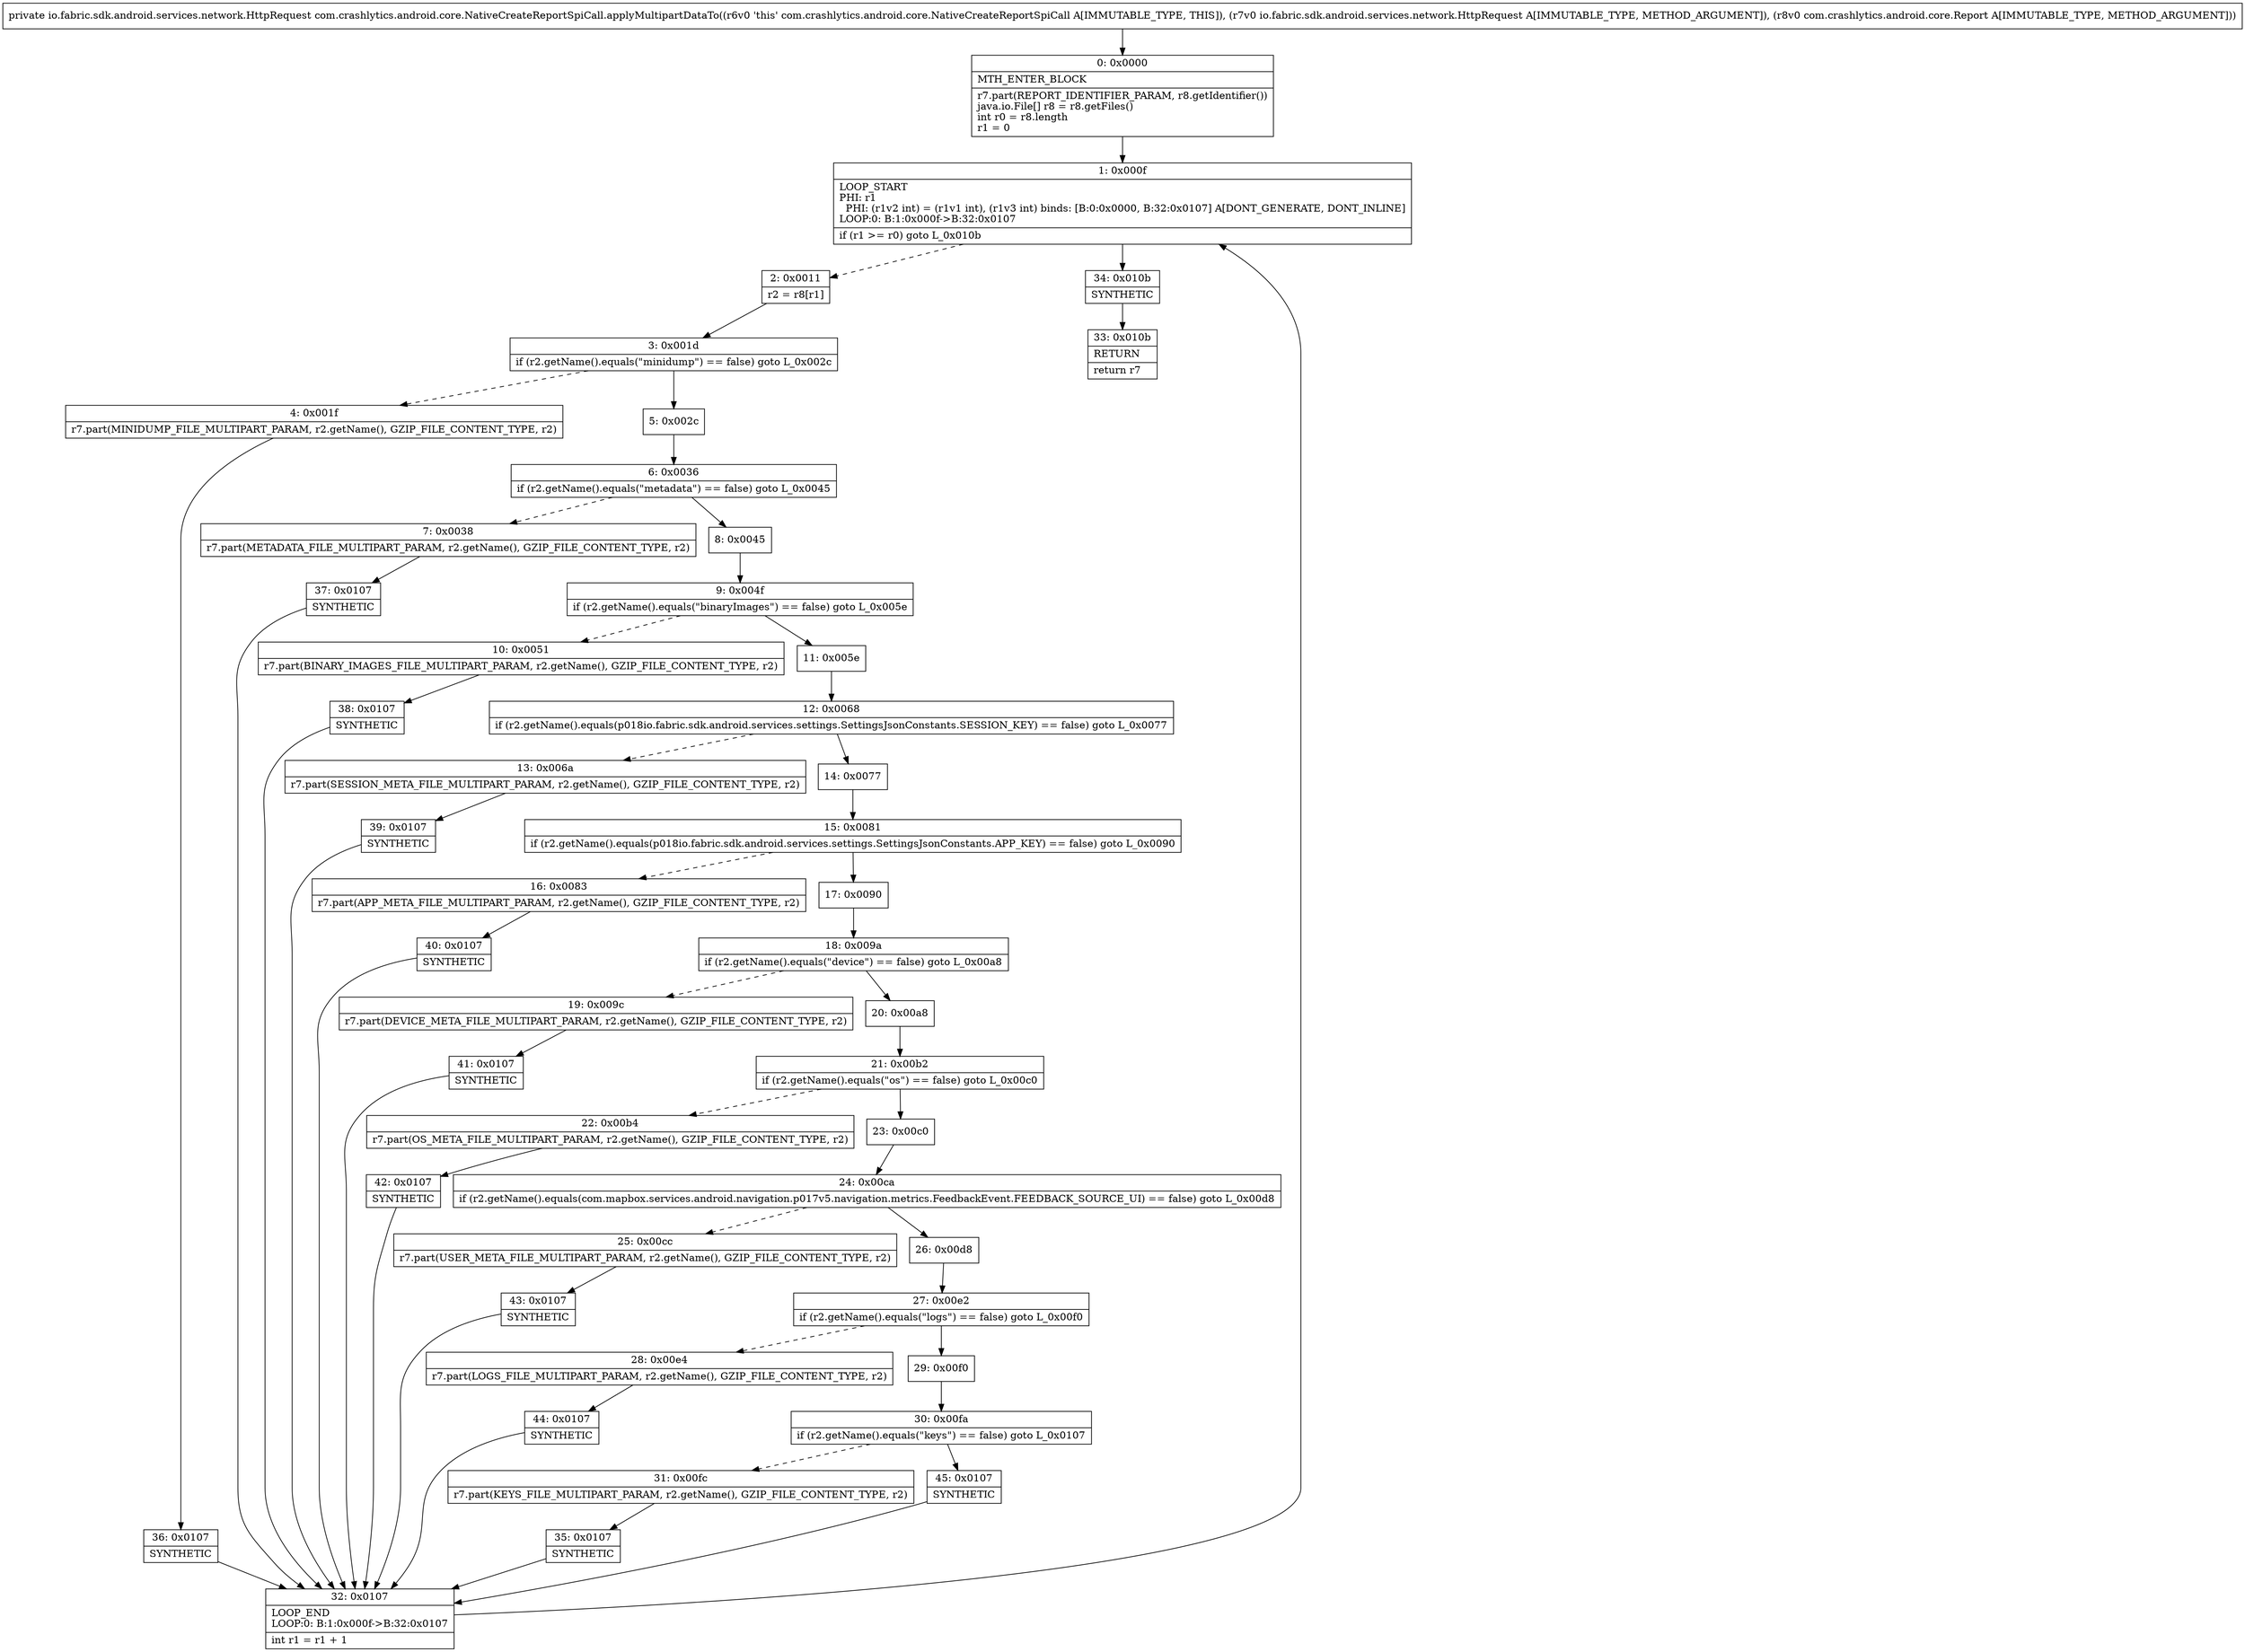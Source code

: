 digraph "CFG forcom.crashlytics.android.core.NativeCreateReportSpiCall.applyMultipartDataTo(Lio\/fabric\/sdk\/android\/services\/network\/HttpRequest;Lcom\/crashlytics\/android\/core\/Report;)Lio\/fabric\/sdk\/android\/services\/network\/HttpRequest;" {
Node_0 [shape=record,label="{0\:\ 0x0000|MTH_ENTER_BLOCK\l|r7.part(REPORT_IDENTIFIER_PARAM, r8.getIdentifier())\ljava.io.File[] r8 = r8.getFiles()\lint r0 = r8.length\lr1 = 0\l}"];
Node_1 [shape=record,label="{1\:\ 0x000f|LOOP_START\lPHI: r1 \l  PHI: (r1v2 int) = (r1v1 int), (r1v3 int) binds: [B:0:0x0000, B:32:0x0107] A[DONT_GENERATE, DONT_INLINE]\lLOOP:0: B:1:0x000f\-\>B:32:0x0107\l|if (r1 \>= r0) goto L_0x010b\l}"];
Node_2 [shape=record,label="{2\:\ 0x0011|r2 = r8[r1]\l}"];
Node_3 [shape=record,label="{3\:\ 0x001d|if (r2.getName().equals(\"minidump\") == false) goto L_0x002c\l}"];
Node_4 [shape=record,label="{4\:\ 0x001f|r7.part(MINIDUMP_FILE_MULTIPART_PARAM, r2.getName(), GZIP_FILE_CONTENT_TYPE, r2)\l}"];
Node_5 [shape=record,label="{5\:\ 0x002c}"];
Node_6 [shape=record,label="{6\:\ 0x0036|if (r2.getName().equals(\"metadata\") == false) goto L_0x0045\l}"];
Node_7 [shape=record,label="{7\:\ 0x0038|r7.part(METADATA_FILE_MULTIPART_PARAM, r2.getName(), GZIP_FILE_CONTENT_TYPE, r2)\l}"];
Node_8 [shape=record,label="{8\:\ 0x0045}"];
Node_9 [shape=record,label="{9\:\ 0x004f|if (r2.getName().equals(\"binaryImages\") == false) goto L_0x005e\l}"];
Node_10 [shape=record,label="{10\:\ 0x0051|r7.part(BINARY_IMAGES_FILE_MULTIPART_PARAM, r2.getName(), GZIP_FILE_CONTENT_TYPE, r2)\l}"];
Node_11 [shape=record,label="{11\:\ 0x005e}"];
Node_12 [shape=record,label="{12\:\ 0x0068|if (r2.getName().equals(p018io.fabric.sdk.android.services.settings.SettingsJsonConstants.SESSION_KEY) == false) goto L_0x0077\l}"];
Node_13 [shape=record,label="{13\:\ 0x006a|r7.part(SESSION_META_FILE_MULTIPART_PARAM, r2.getName(), GZIP_FILE_CONTENT_TYPE, r2)\l}"];
Node_14 [shape=record,label="{14\:\ 0x0077}"];
Node_15 [shape=record,label="{15\:\ 0x0081|if (r2.getName().equals(p018io.fabric.sdk.android.services.settings.SettingsJsonConstants.APP_KEY) == false) goto L_0x0090\l}"];
Node_16 [shape=record,label="{16\:\ 0x0083|r7.part(APP_META_FILE_MULTIPART_PARAM, r2.getName(), GZIP_FILE_CONTENT_TYPE, r2)\l}"];
Node_17 [shape=record,label="{17\:\ 0x0090}"];
Node_18 [shape=record,label="{18\:\ 0x009a|if (r2.getName().equals(\"device\") == false) goto L_0x00a8\l}"];
Node_19 [shape=record,label="{19\:\ 0x009c|r7.part(DEVICE_META_FILE_MULTIPART_PARAM, r2.getName(), GZIP_FILE_CONTENT_TYPE, r2)\l}"];
Node_20 [shape=record,label="{20\:\ 0x00a8}"];
Node_21 [shape=record,label="{21\:\ 0x00b2|if (r2.getName().equals(\"os\") == false) goto L_0x00c0\l}"];
Node_22 [shape=record,label="{22\:\ 0x00b4|r7.part(OS_META_FILE_MULTIPART_PARAM, r2.getName(), GZIP_FILE_CONTENT_TYPE, r2)\l}"];
Node_23 [shape=record,label="{23\:\ 0x00c0}"];
Node_24 [shape=record,label="{24\:\ 0x00ca|if (r2.getName().equals(com.mapbox.services.android.navigation.p017v5.navigation.metrics.FeedbackEvent.FEEDBACK_SOURCE_UI) == false) goto L_0x00d8\l}"];
Node_25 [shape=record,label="{25\:\ 0x00cc|r7.part(USER_META_FILE_MULTIPART_PARAM, r2.getName(), GZIP_FILE_CONTENT_TYPE, r2)\l}"];
Node_26 [shape=record,label="{26\:\ 0x00d8}"];
Node_27 [shape=record,label="{27\:\ 0x00e2|if (r2.getName().equals(\"logs\") == false) goto L_0x00f0\l}"];
Node_28 [shape=record,label="{28\:\ 0x00e4|r7.part(LOGS_FILE_MULTIPART_PARAM, r2.getName(), GZIP_FILE_CONTENT_TYPE, r2)\l}"];
Node_29 [shape=record,label="{29\:\ 0x00f0}"];
Node_30 [shape=record,label="{30\:\ 0x00fa|if (r2.getName().equals(\"keys\") == false) goto L_0x0107\l}"];
Node_31 [shape=record,label="{31\:\ 0x00fc|r7.part(KEYS_FILE_MULTIPART_PARAM, r2.getName(), GZIP_FILE_CONTENT_TYPE, r2)\l}"];
Node_32 [shape=record,label="{32\:\ 0x0107|LOOP_END\lLOOP:0: B:1:0x000f\-\>B:32:0x0107\l|int r1 = r1 + 1\l}"];
Node_33 [shape=record,label="{33\:\ 0x010b|RETURN\l|return r7\l}"];
Node_34 [shape=record,label="{34\:\ 0x010b|SYNTHETIC\l}"];
Node_35 [shape=record,label="{35\:\ 0x0107|SYNTHETIC\l}"];
Node_36 [shape=record,label="{36\:\ 0x0107|SYNTHETIC\l}"];
Node_37 [shape=record,label="{37\:\ 0x0107|SYNTHETIC\l}"];
Node_38 [shape=record,label="{38\:\ 0x0107|SYNTHETIC\l}"];
Node_39 [shape=record,label="{39\:\ 0x0107|SYNTHETIC\l}"];
Node_40 [shape=record,label="{40\:\ 0x0107|SYNTHETIC\l}"];
Node_41 [shape=record,label="{41\:\ 0x0107|SYNTHETIC\l}"];
Node_42 [shape=record,label="{42\:\ 0x0107|SYNTHETIC\l}"];
Node_43 [shape=record,label="{43\:\ 0x0107|SYNTHETIC\l}"];
Node_44 [shape=record,label="{44\:\ 0x0107|SYNTHETIC\l}"];
Node_45 [shape=record,label="{45\:\ 0x0107|SYNTHETIC\l}"];
MethodNode[shape=record,label="{private io.fabric.sdk.android.services.network.HttpRequest com.crashlytics.android.core.NativeCreateReportSpiCall.applyMultipartDataTo((r6v0 'this' com.crashlytics.android.core.NativeCreateReportSpiCall A[IMMUTABLE_TYPE, THIS]), (r7v0 io.fabric.sdk.android.services.network.HttpRequest A[IMMUTABLE_TYPE, METHOD_ARGUMENT]), (r8v0 com.crashlytics.android.core.Report A[IMMUTABLE_TYPE, METHOD_ARGUMENT])) }"];
MethodNode -> Node_0;
Node_0 -> Node_1;
Node_1 -> Node_2[style=dashed];
Node_1 -> Node_34;
Node_2 -> Node_3;
Node_3 -> Node_4[style=dashed];
Node_3 -> Node_5;
Node_4 -> Node_36;
Node_5 -> Node_6;
Node_6 -> Node_7[style=dashed];
Node_6 -> Node_8;
Node_7 -> Node_37;
Node_8 -> Node_9;
Node_9 -> Node_10[style=dashed];
Node_9 -> Node_11;
Node_10 -> Node_38;
Node_11 -> Node_12;
Node_12 -> Node_13[style=dashed];
Node_12 -> Node_14;
Node_13 -> Node_39;
Node_14 -> Node_15;
Node_15 -> Node_16[style=dashed];
Node_15 -> Node_17;
Node_16 -> Node_40;
Node_17 -> Node_18;
Node_18 -> Node_19[style=dashed];
Node_18 -> Node_20;
Node_19 -> Node_41;
Node_20 -> Node_21;
Node_21 -> Node_22[style=dashed];
Node_21 -> Node_23;
Node_22 -> Node_42;
Node_23 -> Node_24;
Node_24 -> Node_25[style=dashed];
Node_24 -> Node_26;
Node_25 -> Node_43;
Node_26 -> Node_27;
Node_27 -> Node_28[style=dashed];
Node_27 -> Node_29;
Node_28 -> Node_44;
Node_29 -> Node_30;
Node_30 -> Node_31[style=dashed];
Node_30 -> Node_45;
Node_31 -> Node_35;
Node_32 -> Node_1;
Node_34 -> Node_33;
Node_35 -> Node_32;
Node_36 -> Node_32;
Node_37 -> Node_32;
Node_38 -> Node_32;
Node_39 -> Node_32;
Node_40 -> Node_32;
Node_41 -> Node_32;
Node_42 -> Node_32;
Node_43 -> Node_32;
Node_44 -> Node_32;
Node_45 -> Node_32;
}

